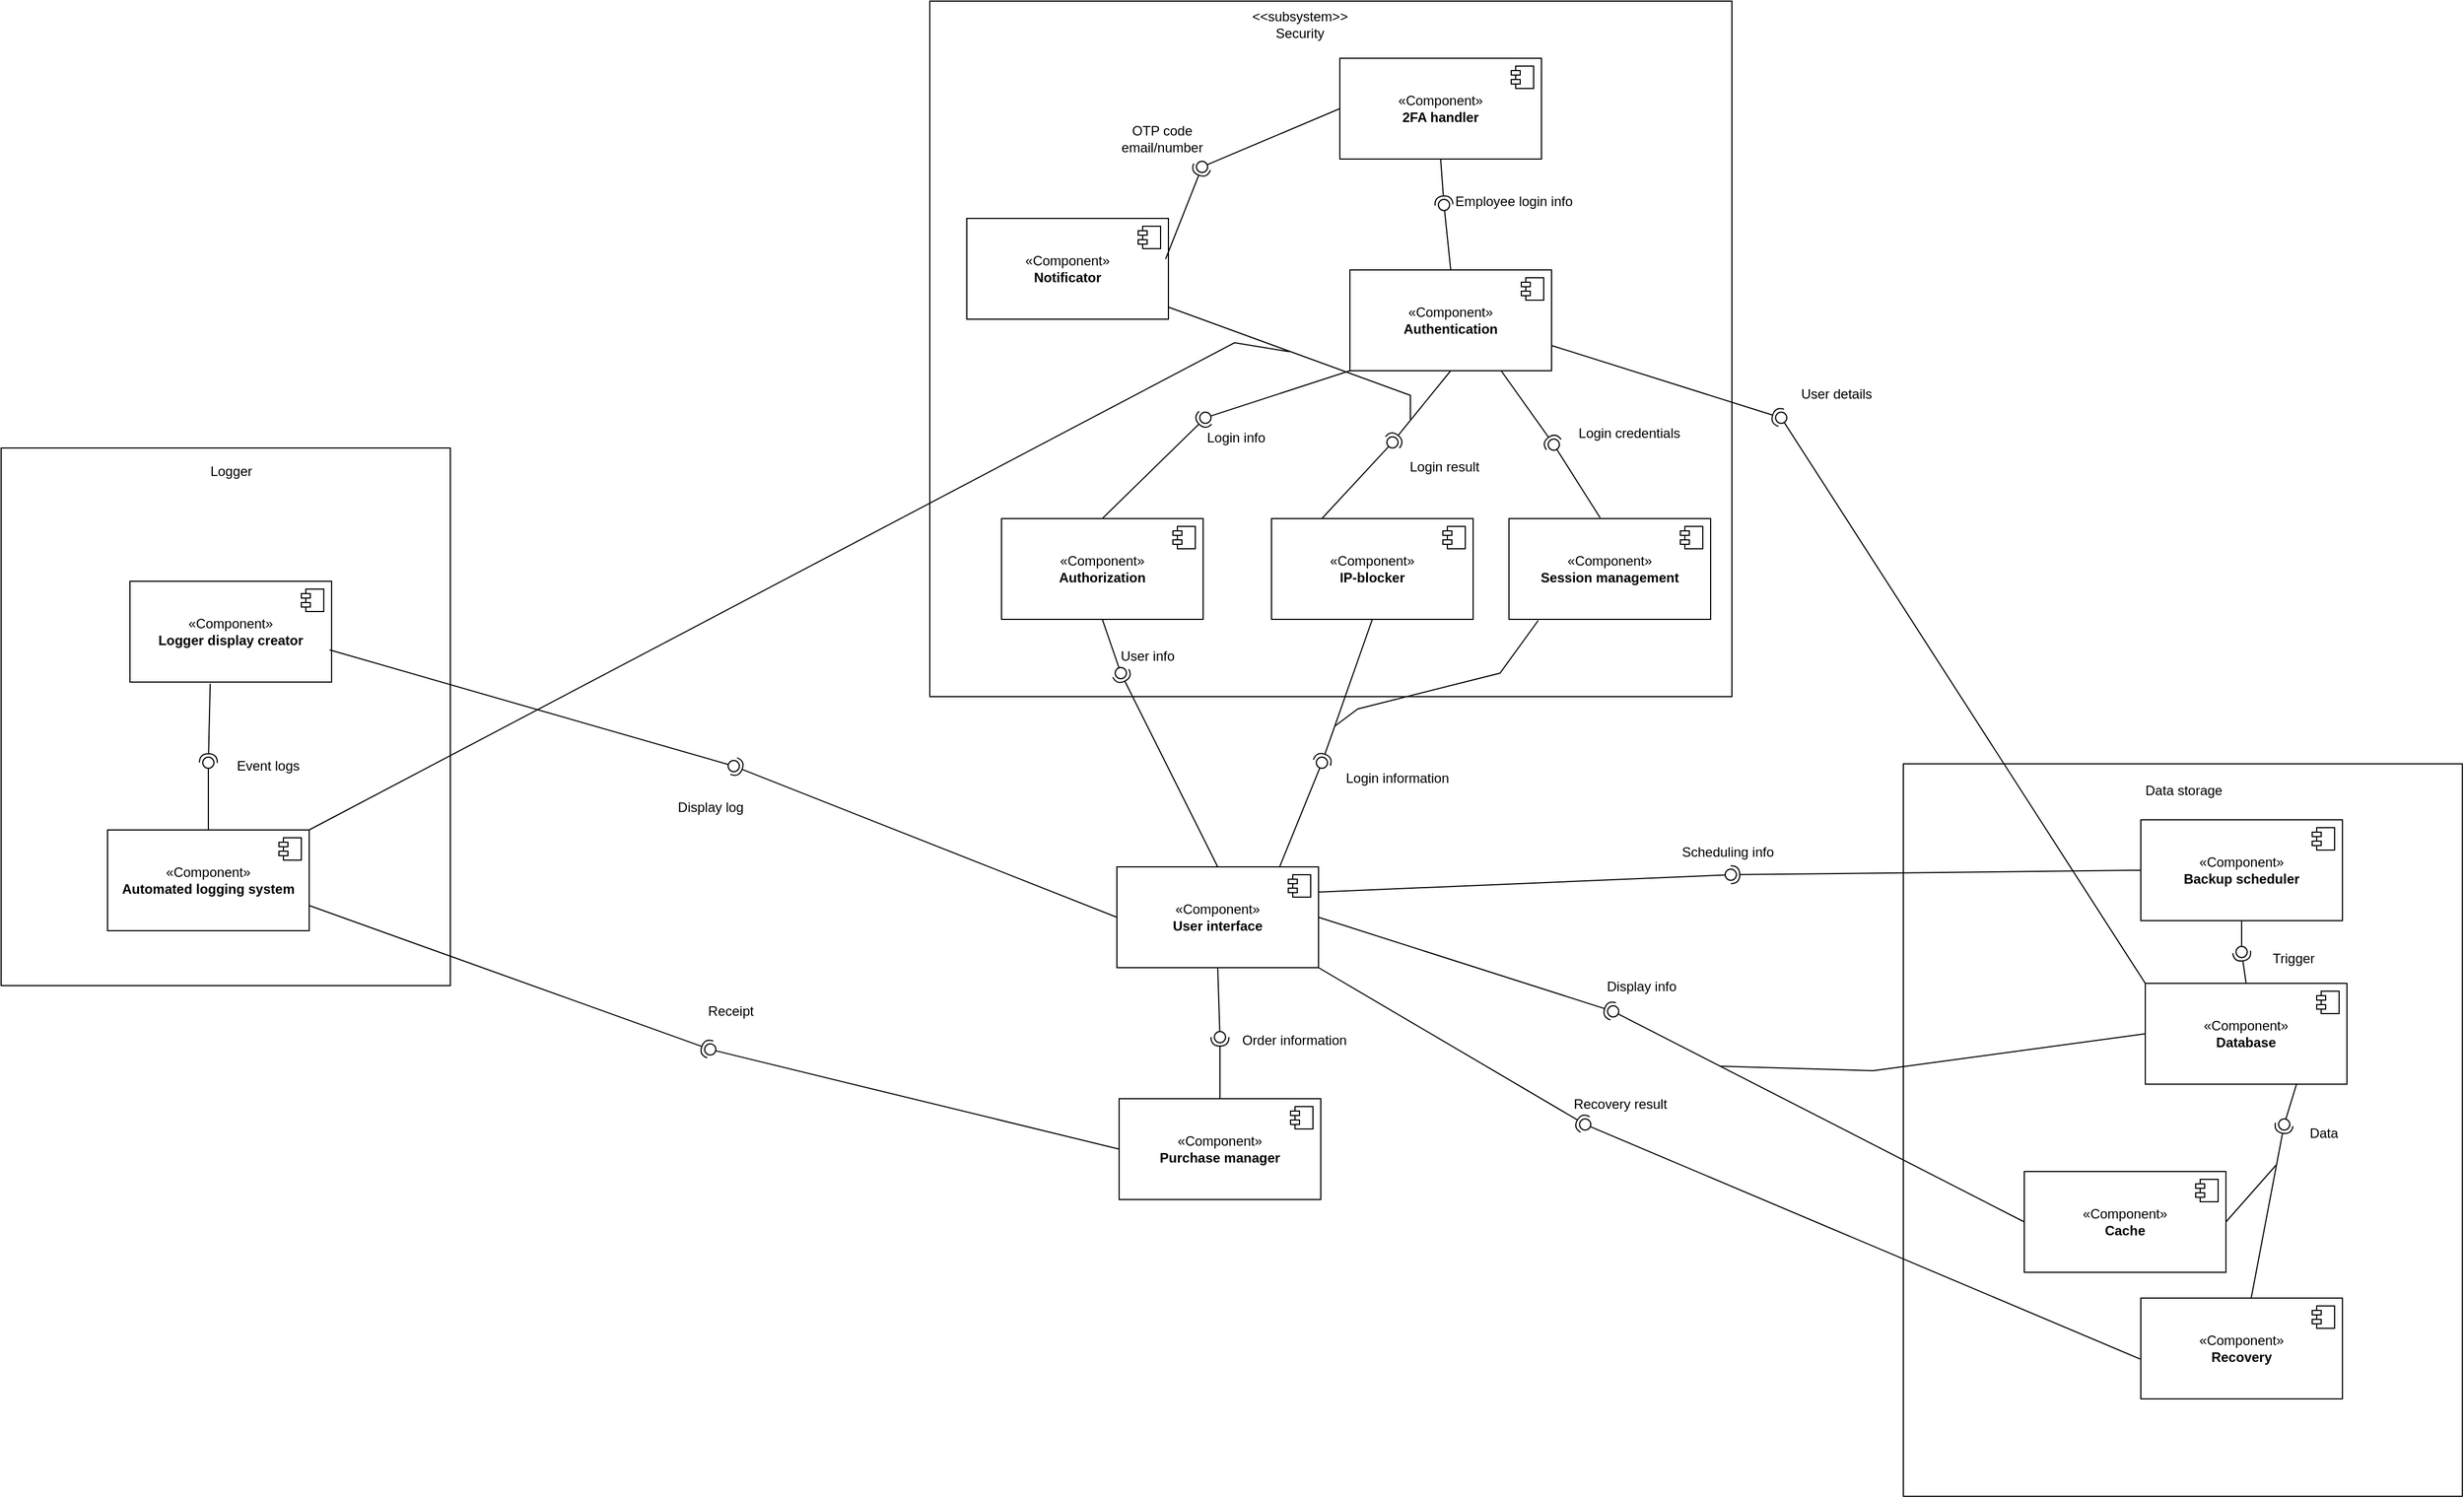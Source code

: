 <mxfile version="24.8.3">
  <diagram name="Page-1" id="b5b7bab2-c9e2-2cf4-8b2a-24fd1a2a6d21">
    <mxGraphModel dx="1064" dy="517" grid="0" gridSize="10" guides="1" tooltips="1" connect="1" arrows="1" fold="1" page="1" pageScale="1" pageWidth="3300" pageHeight="4681" background="none" math="0" shadow="0">
      <root>
        <mxCell id="0" />
        <mxCell id="1" parent="0" />
        <mxCell id="5fm7GvyTaOi3RVWBT7wo-67" value="" style="html=1;whiteSpace=wrap;" parent="1" vertex="1">
          <mxGeometry x="1980" y="1003" width="499" height="654" as="geometry" />
        </mxCell>
        <mxCell id="5fm7GvyTaOi3RVWBT7wo-59" value="" style="html=1;whiteSpace=wrap;" parent="1" vertex="1">
          <mxGeometry x="1111" y="322" width="716" height="621" as="geometry" />
        </mxCell>
        <mxCell id="c2yfM4aKB7b6ANN_xg1U-5" value="«Component»&lt;br&gt;&lt;b&gt;Notificator&lt;/b&gt;" style="html=1;dropTarget=0;whiteSpace=wrap;" parent="1" vertex="1">
          <mxGeometry x="1144" y="516" width="180" height="90" as="geometry" />
        </mxCell>
        <mxCell id="c2yfM4aKB7b6ANN_xg1U-6" value="" style="shape=module;jettyWidth=8;jettyHeight=4;" parent="c2yfM4aKB7b6ANN_xg1U-5" vertex="1">
          <mxGeometry x="1" width="20" height="20" relative="1" as="geometry">
            <mxPoint x="-27" y="7" as="offset" />
          </mxGeometry>
        </mxCell>
        <mxCell id="c2yfM4aKB7b6ANN_xg1U-7" value="«Component»&lt;br&gt;&lt;b&gt;Authentication&lt;/b&gt;" style="html=1;dropTarget=0;whiteSpace=wrap;" parent="1" vertex="1">
          <mxGeometry x="1486" y="562" width="180" height="90" as="geometry" />
        </mxCell>
        <mxCell id="c2yfM4aKB7b6ANN_xg1U-8" value="" style="shape=module;jettyWidth=8;jettyHeight=4;" parent="c2yfM4aKB7b6ANN_xg1U-7" vertex="1">
          <mxGeometry x="1" width="20" height="20" relative="1" as="geometry">
            <mxPoint x="-27" y="7" as="offset" />
          </mxGeometry>
        </mxCell>
        <mxCell id="c2yfM4aKB7b6ANN_xg1U-9" value="«Component»&lt;br&gt;&lt;b&gt;Authorization&lt;/b&gt;" style="html=1;dropTarget=0;whiteSpace=wrap;" parent="1" vertex="1">
          <mxGeometry x="1175" y="784" width="180" height="90" as="geometry" />
        </mxCell>
        <mxCell id="c2yfM4aKB7b6ANN_xg1U-10" value="" style="shape=module;jettyWidth=8;jettyHeight=4;" parent="c2yfM4aKB7b6ANN_xg1U-9" vertex="1">
          <mxGeometry x="1" width="20" height="20" relative="1" as="geometry">
            <mxPoint x="-27" y="7" as="offset" />
          </mxGeometry>
        </mxCell>
        <mxCell id="c2yfM4aKB7b6ANN_xg1U-16" value="" style="ellipse;whiteSpace=wrap;html=1;align=center;aspect=fixed;fillColor=none;strokeColor=none;resizable=0;perimeter=centerPerimeter;rotatable=0;allowArrows=0;points=[];outlineConnect=1;" parent="1" vertex="1">
          <mxGeometry x="1040" y="934" width="10" height="10" as="geometry" />
        </mxCell>
        <mxCell id="c2yfM4aKB7b6ANN_xg1U-32" value="" style="ellipse;whiteSpace=wrap;html=1;align=center;aspect=fixed;fillColor=none;strokeColor=none;resizable=0;perimeter=centerPerimeter;rotatable=0;allowArrows=0;points=[];outlineConnect=1;" parent="1" vertex="1">
          <mxGeometry x="1150" y="884" width="10" height="10" as="geometry" />
        </mxCell>
        <mxCell id="c2yfM4aKB7b6ANN_xg1U-40" value="" style="ellipse;whiteSpace=wrap;html=1;align=center;aspect=fixed;fillColor=none;strokeColor=none;resizable=0;perimeter=centerPerimeter;rotatable=0;allowArrows=0;points=[];outlineConnect=1;" parent="1" vertex="1">
          <mxGeometry x="1481" y="944" width="10" height="10" as="geometry" />
        </mxCell>
        <mxCell id="5fm7GvyTaOi3RVWBT7wo-1" value="«Component»&lt;br&gt;&lt;b&gt;2FA handler&lt;/b&gt;" style="html=1;dropTarget=0;whiteSpace=wrap;" parent="1" vertex="1">
          <mxGeometry x="1477" y="373" width="180" height="90" as="geometry" />
        </mxCell>
        <mxCell id="5fm7GvyTaOi3RVWBT7wo-2" value="" style="shape=module;jettyWidth=8;jettyHeight=4;" parent="5fm7GvyTaOi3RVWBT7wo-1" vertex="1">
          <mxGeometry x="1" width="20" height="20" relative="1" as="geometry">
            <mxPoint x="-27" y="7" as="offset" />
          </mxGeometry>
        </mxCell>
        <mxCell id="5fm7GvyTaOi3RVWBT7wo-6" value="Employee login info" style="text;html=1;align=center;verticalAlign=middle;resizable=0;points=[];autosize=1;strokeColor=none;fillColor=none;" parent="1" vertex="1">
          <mxGeometry x="1570" y="488" width="123" height="26" as="geometry" />
        </mxCell>
        <mxCell id="5fm7GvyTaOi3RVWBT7wo-7" value="" style="rounded=0;orthogonalLoop=1;jettySize=auto;html=1;endArrow=halfCircle;endFill=0;endSize=6;strokeWidth=1;sketch=0;exitX=0.5;exitY=1;exitDx=0;exitDy=0;entryX=0.394;entryY=0.318;entryDx=0;entryDy=0;entryPerimeter=0;" parent="1" source="5fm7GvyTaOi3RVWBT7wo-1" target="5fm7GvyTaOi3RVWBT7wo-9" edge="1">
          <mxGeometry relative="1" as="geometry">
            <mxPoint x="1354" y="518" as="sourcePoint" />
            <mxPoint x="1364" y="513" as="targetPoint" />
          </mxGeometry>
        </mxCell>
        <mxCell id="5fm7GvyTaOi3RVWBT7wo-8" value="" style="rounded=0;orthogonalLoop=1;jettySize=auto;html=1;endArrow=oval;endFill=0;sketch=0;sourcePerimeterSpacing=0;targetPerimeterSpacing=0;endSize=10;exitX=0.5;exitY=0;exitDx=0;exitDy=0;entryX=1.335;entryY=0.435;entryDx=0;entryDy=0;entryPerimeter=0;" parent="1" source="c2yfM4aKB7b6ANN_xg1U-7" target="5fm7GvyTaOi3RVWBT7wo-9" edge="1">
          <mxGeometry relative="1" as="geometry">
            <mxPoint x="1314" y="518" as="sourcePoint" />
            <mxPoint x="1364" y="514" as="targetPoint" />
          </mxGeometry>
        </mxCell>
        <mxCell id="5fm7GvyTaOi3RVWBT7wo-9" value="" style="ellipse;whiteSpace=wrap;html=1;align=center;aspect=fixed;fillColor=none;strokeColor=none;resizable=0;perimeter=centerPerimeter;rotatable=0;allowArrows=0;points=[];outlineConnect=1;" parent="1" vertex="1">
          <mxGeometry x="1565" y="499" width="10" height="10" as="geometry" />
        </mxCell>
        <mxCell id="5fm7GvyTaOi3RVWBT7wo-10" value="" style="rounded=0;orthogonalLoop=1;jettySize=auto;html=1;endArrow=halfCircle;endFill=0;endSize=6;strokeWidth=1;sketch=0;exitX=0.986;exitY=0.404;exitDx=0;exitDy=0;exitPerimeter=0;" parent="1" source="c2yfM4aKB7b6ANN_xg1U-5" target="5fm7GvyTaOi3RVWBT7wo-12" edge="1">
          <mxGeometry relative="1" as="geometry">
            <mxPoint x="1208" y="398" as="sourcePoint" />
            <Array as="points" />
          </mxGeometry>
        </mxCell>
        <mxCell id="5fm7GvyTaOi3RVWBT7wo-11" value="" style="rounded=0;orthogonalLoop=1;jettySize=auto;html=1;endArrow=oval;endFill=0;sketch=0;sourcePerimeterSpacing=0;targetPerimeterSpacing=0;endSize=10;exitX=0;exitY=0.5;exitDx=0;exitDy=0;" parent="1" source="5fm7GvyTaOi3RVWBT7wo-1" target="5fm7GvyTaOi3RVWBT7wo-12" edge="1">
          <mxGeometry relative="1" as="geometry">
            <mxPoint x="1168" y="398" as="sourcePoint" />
          </mxGeometry>
        </mxCell>
        <mxCell id="5fm7GvyTaOi3RVWBT7wo-12" value="" style="ellipse;whiteSpace=wrap;html=1;align=center;aspect=fixed;fillColor=none;strokeColor=none;resizable=0;perimeter=centerPerimeter;rotatable=0;allowArrows=0;points=[];outlineConnect=1;" parent="1" vertex="1">
          <mxGeometry x="1349" y="465" width="10" height="10" as="geometry" />
        </mxCell>
        <mxCell id="5fm7GvyTaOi3RVWBT7wo-13" value="OTP code&lt;br&gt;email/number" style="text;html=1;align=center;verticalAlign=middle;resizable=0;points=[];autosize=1;strokeColor=none;fillColor=none;" parent="1" vertex="1">
          <mxGeometry x="1272" y="424" width="91" height="41" as="geometry" />
        </mxCell>
        <mxCell id="5fm7GvyTaOi3RVWBT7wo-16" value="" style="ellipse;whiteSpace=wrap;html=1;align=center;aspect=fixed;fillColor=none;strokeColor=none;resizable=0;perimeter=centerPerimeter;rotatable=0;allowArrows=0;points=[];outlineConnect=1;" parent="1" vertex="1">
          <mxGeometry x="1517" y="501" width="10" height="10" as="geometry" />
        </mxCell>
        <mxCell id="5fm7GvyTaOi3RVWBT7wo-18" value="" style="rounded=0;orthogonalLoop=1;jettySize=auto;html=1;endArrow=halfCircle;endFill=0;endSize=6;strokeWidth=1;sketch=0;exitX=1;exitY=0.75;exitDx=0;exitDy=0;" parent="1" source="c2yfM4aKB7b6ANN_xg1U-7" target="5fm7GvyTaOi3RVWBT7wo-20" edge="1">
          <mxGeometry relative="1" as="geometry">
            <mxPoint x="1190" y="628" as="sourcePoint" />
          </mxGeometry>
        </mxCell>
        <mxCell id="5fm7GvyTaOi3RVWBT7wo-19" value="" style="rounded=0;orthogonalLoop=1;jettySize=auto;html=1;endArrow=oval;endFill=0;sketch=0;sourcePerimeterSpacing=0;targetPerimeterSpacing=0;endSize=10;exitX=0;exitY=0;exitDx=0;exitDy=0;" parent="1" source="RZEkl2qiAG9abo1SYbvG-1" target="5fm7GvyTaOi3RVWBT7wo-20" edge="1">
          <mxGeometry relative="1" as="geometry">
            <mxPoint x="2049" y="1267" as="sourcePoint" />
          </mxGeometry>
        </mxCell>
        <mxCell id="5fm7GvyTaOi3RVWBT7wo-20" value="" style="ellipse;whiteSpace=wrap;html=1;align=center;aspect=fixed;fillColor=none;strokeColor=none;resizable=0;perimeter=centerPerimeter;rotatable=0;allowArrows=0;points=[];outlineConnect=1;" parent="1" vertex="1">
          <mxGeometry x="1866" y="689" width="10" height="10" as="geometry" />
        </mxCell>
        <mxCell id="5fm7GvyTaOi3RVWBT7wo-21" value="User details" style="text;html=1;align=center;verticalAlign=middle;resizable=0;points=[];autosize=1;strokeColor=none;fillColor=none;" parent="1" vertex="1">
          <mxGeometry x="1879" y="660" width="81" height="26" as="geometry" />
        </mxCell>
        <mxCell id="5fm7GvyTaOi3RVWBT7wo-25" value="" style="ellipse;whiteSpace=wrap;html=1;align=center;aspect=fixed;fillColor=none;strokeColor=none;resizable=0;perimeter=centerPerimeter;rotatable=0;allowArrows=0;points=[];outlineConnect=1;" parent="1" vertex="1">
          <mxGeometry x="1307" y="973" width="10" height="10" as="geometry" />
        </mxCell>
        <mxCell id="5fm7GvyTaOi3RVWBT7wo-26" value="Display info" style="text;html=1;align=center;verticalAlign=middle;resizable=0;points=[];autosize=1;strokeColor=none;fillColor=none;" parent="1" vertex="1">
          <mxGeometry x="1706" y="1189" width="80" height="26" as="geometry" />
        </mxCell>
        <mxCell id="5fm7GvyTaOi3RVWBT7wo-27" value="«Component»&lt;br&gt;&lt;b&gt;IP-blocker&lt;/b&gt;" style="html=1;dropTarget=0;whiteSpace=wrap;" parent="1" vertex="1">
          <mxGeometry x="1416" y="784" width="180" height="90" as="geometry" />
        </mxCell>
        <mxCell id="5fm7GvyTaOi3RVWBT7wo-28" value="" style="shape=module;jettyWidth=8;jettyHeight=4;" parent="5fm7GvyTaOi3RVWBT7wo-27" vertex="1">
          <mxGeometry x="1" width="20" height="20" relative="1" as="geometry">
            <mxPoint x="-27" y="7" as="offset" />
          </mxGeometry>
        </mxCell>
        <mxCell id="5fm7GvyTaOi3RVWBT7wo-29" value="" style="ellipse;whiteSpace=wrap;html=1;align=center;aspect=fixed;fillColor=none;strokeColor=none;resizable=0;perimeter=centerPerimeter;rotatable=0;allowArrows=0;points=[];outlineConnect=1;" parent="1" vertex="1">
          <mxGeometry x="952" y="1133" width="10" height="10" as="geometry" />
        </mxCell>
        <mxCell id="5fm7GvyTaOi3RVWBT7wo-30" value="" style="rounded=0;orthogonalLoop=1;jettySize=auto;html=1;endArrow=halfCircle;endFill=0;endSize=6;strokeWidth=1;sketch=0;exitX=0.5;exitY=0;exitDx=0;exitDy=0;" parent="1" source="c2yfM4aKB7b6ANN_xg1U-9" target="5fm7GvyTaOi3RVWBT7wo-32" edge="1">
          <mxGeometry relative="1" as="geometry">
            <mxPoint x="1404" y="733" as="sourcePoint" />
          </mxGeometry>
        </mxCell>
        <mxCell id="5fm7GvyTaOi3RVWBT7wo-31" value="" style="rounded=0;orthogonalLoop=1;jettySize=auto;html=1;endArrow=oval;endFill=0;sketch=0;sourcePerimeterSpacing=0;targetPerimeterSpacing=0;endSize=10;exitX=0;exitY=1;exitDx=0;exitDy=0;" parent="1" source="c2yfM4aKB7b6ANN_xg1U-7" target="5fm7GvyTaOi3RVWBT7wo-32" edge="1">
          <mxGeometry relative="1" as="geometry">
            <mxPoint x="1364" y="733" as="sourcePoint" />
          </mxGeometry>
        </mxCell>
        <mxCell id="5fm7GvyTaOi3RVWBT7wo-32" value="" style="ellipse;whiteSpace=wrap;html=1;align=center;aspect=fixed;fillColor=none;strokeColor=none;resizable=0;perimeter=centerPerimeter;rotatable=0;allowArrows=0;points=[];outlineConnect=1;" parent="1" vertex="1">
          <mxGeometry x="1352" y="689" width="10" height="10" as="geometry" />
        </mxCell>
        <mxCell id="5fm7GvyTaOi3RVWBT7wo-33" value="Login info" style="text;html=1;align=center;verticalAlign=middle;resizable=0;points=[];autosize=1;strokeColor=none;fillColor=none;" parent="1" vertex="1">
          <mxGeometry x="1349" y="699" width="70" height="26" as="geometry" />
        </mxCell>
        <mxCell id="5fm7GvyTaOi3RVWBT7wo-36" value="" style="ellipse;whiteSpace=wrap;html=1;align=center;aspect=fixed;fillColor=none;strokeColor=none;resizable=0;perimeter=centerPerimeter;rotatable=0;allowArrows=0;points=[];outlineConnect=1;" parent="1" vertex="1">
          <mxGeometry x="1507" y="874" width="10" height="10" as="geometry" />
        </mxCell>
        <mxCell id="5fm7GvyTaOi3RVWBT7wo-38" value="«Component»&lt;br&gt;&lt;b&gt;User interface&lt;/b&gt;" style="html=1;dropTarget=0;whiteSpace=wrap;" parent="1" vertex="1">
          <mxGeometry x="1278" y="1095" width="180" height="90" as="geometry" />
        </mxCell>
        <mxCell id="5fm7GvyTaOi3RVWBT7wo-39" value="" style="shape=module;jettyWidth=8;jettyHeight=4;" parent="5fm7GvyTaOi3RVWBT7wo-38" vertex="1">
          <mxGeometry x="1" width="20" height="20" relative="1" as="geometry">
            <mxPoint x="-27" y="7" as="offset" />
          </mxGeometry>
        </mxCell>
        <mxCell id="5fm7GvyTaOi3RVWBT7wo-40" value="" style="ellipse;whiteSpace=wrap;html=1;align=center;aspect=fixed;fillColor=none;strokeColor=none;resizable=0;perimeter=centerPerimeter;rotatable=0;allowArrows=0;points=[];outlineConnect=1;" parent="1" vertex="1">
          <mxGeometry x="1300" y="982" width="10" height="10" as="geometry" />
        </mxCell>
        <mxCell id="5fm7GvyTaOi3RVWBT7wo-41" value="" style="rounded=0;orthogonalLoop=1;jettySize=auto;html=1;endArrow=halfCircle;endFill=0;endSize=6;strokeWidth=1;sketch=0;exitX=0.5;exitY=0;exitDx=0;exitDy=0;" parent="1" source="5fm7GvyTaOi3RVWBT7wo-38" target="5fm7GvyTaOi3RVWBT7wo-43" edge="1">
          <mxGeometry relative="1" as="geometry">
            <mxPoint x="1410" y="913" as="sourcePoint" />
          </mxGeometry>
        </mxCell>
        <mxCell id="5fm7GvyTaOi3RVWBT7wo-42" value="" style="rounded=0;orthogonalLoop=1;jettySize=auto;html=1;endArrow=oval;endFill=0;sketch=0;sourcePerimeterSpacing=0;targetPerimeterSpacing=0;endSize=10;exitX=0.5;exitY=1;exitDx=0;exitDy=0;" parent="1" source="c2yfM4aKB7b6ANN_xg1U-9" target="5fm7GvyTaOi3RVWBT7wo-43" edge="1">
          <mxGeometry relative="1" as="geometry">
            <mxPoint x="1370" y="913" as="sourcePoint" />
          </mxGeometry>
        </mxCell>
        <mxCell id="5fm7GvyTaOi3RVWBT7wo-43" value="" style="ellipse;whiteSpace=wrap;html=1;align=center;aspect=fixed;fillColor=none;strokeColor=none;resizable=0;perimeter=centerPerimeter;rotatable=0;allowArrows=0;points=[];outlineConnect=1;" parent="1" vertex="1">
          <mxGeometry x="1276.5" y="917" width="10" height="10" as="geometry" />
        </mxCell>
        <mxCell id="5fm7GvyTaOi3RVWBT7wo-44" value="User info" style="text;html=1;align=center;verticalAlign=middle;resizable=0;points=[];autosize=1;strokeColor=none;fillColor=none;" parent="1" vertex="1">
          <mxGeometry x="1272" y="894" width="66" height="26" as="geometry" />
        </mxCell>
        <mxCell id="5fm7GvyTaOi3RVWBT7wo-52" value="" style="ellipse;whiteSpace=wrap;html=1;align=center;aspect=fixed;fillColor=none;strokeColor=none;resizable=0;perimeter=centerPerimeter;rotatable=0;allowArrows=0;points=[];outlineConnect=1;" parent="1" vertex="1">
          <mxGeometry x="1684" y="765" width="10" height="10" as="geometry" />
        </mxCell>
        <mxCell id="5fm7GvyTaOi3RVWBT7wo-56" value="" style="ellipse;whiteSpace=wrap;html=1;align=center;aspect=fixed;fillColor=none;strokeColor=none;resizable=0;perimeter=centerPerimeter;rotatable=0;allowArrows=0;points=[];outlineConnect=1;" parent="1" vertex="1">
          <mxGeometry x="1724" y="755" width="10" height="10" as="geometry" />
        </mxCell>
        <mxCell id="5fm7GvyTaOi3RVWBT7wo-60" value="&amp;lt;&amp;lt;subsystem&amp;gt;&amp;gt;&lt;br&gt;Security" style="text;html=1;align=center;verticalAlign=middle;resizable=0;points=[];autosize=1;strokeColor=none;fillColor=none;" parent="1" vertex="1">
          <mxGeometry x="1389.5" y="322" width="103" height="41" as="geometry" />
        </mxCell>
        <mxCell id="5fm7GvyTaOi3RVWBT7wo-65" value="" style="html=1;whiteSpace=wrap;" parent="1" vertex="1">
          <mxGeometry x="282" y="721" width="401" height="480" as="geometry" />
        </mxCell>
        <mxCell id="5fm7GvyTaOi3RVWBT7wo-66" value="Logger" style="text;html=1;align=center;verticalAlign=middle;resizable=0;points=[];autosize=1;strokeColor=none;fillColor=none;" parent="1" vertex="1">
          <mxGeometry x="459.5" y="729" width="55" height="26" as="geometry" />
        </mxCell>
        <mxCell id="5fm7GvyTaOi3RVWBT7wo-68" value="Data storage" style="text;html=1;align=center;verticalAlign=middle;resizable=0;points=[];autosize=1;strokeColor=none;fillColor=none;" parent="1" vertex="1">
          <mxGeometry x="2186" y="1014" width="87" height="26" as="geometry" />
        </mxCell>
        <mxCell id="5fm7GvyTaOi3RVWBT7wo-69" value="«Component»&lt;br&gt;&lt;b&gt;Logger display creator&lt;/b&gt;" style="html=1;dropTarget=0;whiteSpace=wrap;" parent="1" vertex="1">
          <mxGeometry x="397" y="840" width="180" height="90" as="geometry" />
        </mxCell>
        <mxCell id="5fm7GvyTaOi3RVWBT7wo-70" value="" style="shape=module;jettyWidth=8;jettyHeight=4;" parent="5fm7GvyTaOi3RVWBT7wo-69" vertex="1">
          <mxGeometry x="1" width="20" height="20" relative="1" as="geometry">
            <mxPoint x="-27" y="7" as="offset" />
          </mxGeometry>
        </mxCell>
        <mxCell id="5fm7GvyTaOi3RVWBT7wo-71" value="«Component»&lt;br&gt;&lt;b&gt;Purchase manager&lt;/b&gt;" style="html=1;dropTarget=0;whiteSpace=wrap;" parent="1" vertex="1">
          <mxGeometry x="1280" y="1302" width="180" height="90" as="geometry" />
        </mxCell>
        <mxCell id="5fm7GvyTaOi3RVWBT7wo-72" value="" style="shape=module;jettyWidth=8;jettyHeight=4;" parent="5fm7GvyTaOi3RVWBT7wo-71" vertex="1">
          <mxGeometry x="1" width="20" height="20" relative="1" as="geometry">
            <mxPoint x="-27" y="7" as="offset" />
          </mxGeometry>
        </mxCell>
        <mxCell id="5fm7GvyTaOi3RVWBT7wo-74" value="" style="rounded=0;orthogonalLoop=1;jettySize=auto;html=1;endArrow=halfCircle;endFill=0;endSize=6;strokeWidth=1;sketch=0;exitX=0.5;exitY=0;exitDx=0;exitDy=0;" parent="1" source="5fm7GvyTaOi3RVWBT7wo-71" target="5fm7GvyTaOi3RVWBT7wo-76" edge="1">
          <mxGeometry relative="1" as="geometry">
            <mxPoint x="1473" y="1226" as="sourcePoint" />
          </mxGeometry>
        </mxCell>
        <mxCell id="5fm7GvyTaOi3RVWBT7wo-77" value="" style="rounded=0;orthogonalLoop=1;jettySize=auto;html=1;endArrow=oval;endFill=0;sketch=0;sourcePerimeterSpacing=0;targetPerimeterSpacing=0;endSize=10;exitX=0.5;exitY=1;exitDx=0;exitDy=0;" parent="1" source="5fm7GvyTaOi3RVWBT7wo-38" target="5fm7GvyTaOi3RVWBT7wo-76" edge="1">
          <mxGeometry relative="1" as="geometry">
            <mxPoint x="1458" y="1185" as="sourcePoint" />
            <mxPoint x="1505" y="1219" as="targetPoint" />
          </mxGeometry>
        </mxCell>
        <mxCell id="5fm7GvyTaOi3RVWBT7wo-76" value="" style="ellipse;whiteSpace=wrap;html=1;align=center;aspect=fixed;fillColor=none;strokeColor=none;resizable=0;perimeter=centerPerimeter;rotatable=0;allowArrows=0;points=[];outlineConnect=1;" parent="1" vertex="1">
          <mxGeometry x="1365" y="1242" width="10" height="10" as="geometry" />
        </mxCell>
        <mxCell id="5fm7GvyTaOi3RVWBT7wo-78" value="Order information" style="text;html=1;align=center;verticalAlign=middle;resizable=0;points=[];autosize=1;strokeColor=none;fillColor=none;" parent="1" vertex="1">
          <mxGeometry x="1380" y="1237" width="111" height="26" as="geometry" />
        </mxCell>
        <mxCell id="5fm7GvyTaOi3RVWBT7wo-79" value="" style="rounded=0;orthogonalLoop=1;jettySize=auto;html=1;endArrow=halfCircle;endFill=0;endSize=6;strokeWidth=1;sketch=0;exitX=0.5;exitY=1;exitDx=0;exitDy=0;" parent="1" source="5fm7GvyTaOi3RVWBT7wo-27" target="5fm7GvyTaOi3RVWBT7wo-81" edge="1">
          <mxGeometry relative="1" as="geometry">
            <mxPoint x="1465" y="818" as="sourcePoint" />
          </mxGeometry>
        </mxCell>
        <mxCell id="5fm7GvyTaOi3RVWBT7wo-80" value="" style="rounded=0;orthogonalLoop=1;jettySize=auto;html=1;endArrow=oval;endFill=0;sketch=0;sourcePerimeterSpacing=0;targetPerimeterSpacing=0;endSize=10;exitX=0.806;exitY=0.005;exitDx=0;exitDy=0;exitPerimeter=0;" parent="1" source="5fm7GvyTaOi3RVWBT7wo-38" target="5fm7GvyTaOi3RVWBT7wo-81" edge="1">
          <mxGeometry relative="1" as="geometry">
            <mxPoint x="1425" y="818" as="sourcePoint" />
          </mxGeometry>
        </mxCell>
        <mxCell id="5fm7GvyTaOi3RVWBT7wo-81" value="" style="ellipse;whiteSpace=wrap;html=1;align=center;aspect=fixed;fillColor=none;strokeColor=none;resizable=0;perimeter=centerPerimeter;rotatable=0;allowArrows=0;points=[];outlineConnect=1;" parent="1" vertex="1">
          <mxGeometry x="1456" y="997" width="10" height="10" as="geometry" />
        </mxCell>
        <mxCell id="5fm7GvyTaOi3RVWBT7wo-82" value="Login information" style="text;html=1;align=center;verticalAlign=middle;resizable=0;points=[];autosize=1;strokeColor=none;fillColor=none;" parent="1" vertex="1">
          <mxGeometry x="1472.5" y="1003" width="110" height="26" as="geometry" />
        </mxCell>
        <mxCell id="5fm7GvyTaOi3RVWBT7wo-83" value="" style="rounded=0;orthogonalLoop=1;jettySize=auto;html=1;endArrow=halfCircle;endFill=0;endSize=6;strokeWidth=1;sketch=0;exitX=1;exitY=0.75;exitDx=0;exitDy=0;" parent="1" source="5fm7GvyTaOi3RVWBT7wo-107" target="5fm7GvyTaOi3RVWBT7wo-85" edge="1">
          <mxGeometry relative="1" as="geometry">
            <mxPoint x="1115" y="1319" as="sourcePoint" />
          </mxGeometry>
        </mxCell>
        <mxCell id="5fm7GvyTaOi3RVWBT7wo-84" value="" style="rounded=0;orthogonalLoop=1;jettySize=auto;html=1;endArrow=oval;endFill=0;sketch=0;sourcePerimeterSpacing=0;targetPerimeterSpacing=0;endSize=10;exitX=0;exitY=0.5;exitDx=0;exitDy=0;" parent="1" source="5fm7GvyTaOi3RVWBT7wo-71" target="5fm7GvyTaOi3RVWBT7wo-85" edge="1">
          <mxGeometry relative="1" as="geometry">
            <mxPoint x="1075" y="1319" as="sourcePoint" />
          </mxGeometry>
        </mxCell>
        <mxCell id="5fm7GvyTaOi3RVWBT7wo-85" value="" style="ellipse;whiteSpace=wrap;html=1;align=center;aspect=fixed;fillColor=none;strokeColor=none;resizable=0;perimeter=centerPerimeter;rotatable=0;allowArrows=0;points=[];outlineConnect=1;" parent="1" vertex="1">
          <mxGeometry x="910" y="1253" width="10" height="10" as="geometry" />
        </mxCell>
        <mxCell id="5fm7GvyTaOi3RVWBT7wo-86" value="Receipt" style="text;html=1;align=center;verticalAlign=middle;resizable=0;points=[];autosize=1;strokeColor=none;fillColor=none;" parent="1" vertex="1">
          <mxGeometry x="903" y="1211" width="59" height="26" as="geometry" />
        </mxCell>
        <mxCell id="5fm7GvyTaOi3RVWBT7wo-89" value="" style="ellipse;whiteSpace=wrap;html=1;align=center;aspect=fixed;fillColor=none;strokeColor=none;resizable=0;perimeter=centerPerimeter;rotatable=0;allowArrows=0;points=[];outlineConnect=1;" parent="1" vertex="1">
          <mxGeometry x="970" y="1480" width="10" height="10" as="geometry" />
        </mxCell>
        <mxCell id="5fm7GvyTaOi3RVWBT7wo-91" value="" style="rounded=0;orthogonalLoop=1;jettySize=auto;html=1;endArrow=halfCircle;endFill=0;endSize=6;strokeWidth=1;sketch=0;exitX=1;exitY=0.5;exitDx=0;exitDy=0;" parent="1" source="5fm7GvyTaOi3RVWBT7wo-38" target="5fm7GvyTaOi3RVWBT7wo-93" edge="1">
          <mxGeometry relative="1" as="geometry">
            <mxPoint x="1752" y="1100" as="sourcePoint" />
          </mxGeometry>
        </mxCell>
        <mxCell id="5fm7GvyTaOi3RVWBT7wo-92" value="" style="rounded=0;orthogonalLoop=1;jettySize=auto;html=1;endArrow=oval;endFill=0;sketch=0;sourcePerimeterSpacing=0;targetPerimeterSpacing=0;endSize=10;exitX=0;exitY=0.5;exitDx=0;exitDy=0;" parent="1" source="5fm7GvyTaOi3RVWBT7wo-111" target="5fm7GvyTaOi3RVWBT7wo-93" edge="1">
          <mxGeometry relative="1" as="geometry">
            <mxPoint x="1712" y="1100" as="sourcePoint" />
          </mxGeometry>
        </mxCell>
        <mxCell id="5fm7GvyTaOi3RVWBT7wo-93" value="" style="ellipse;whiteSpace=wrap;html=1;align=center;aspect=fixed;fillColor=none;strokeColor=none;resizable=0;perimeter=centerPerimeter;rotatable=0;allowArrows=0;points=[];outlineConnect=1;" parent="1" vertex="1">
          <mxGeometry x="1716" y="1219" width="10" height="10" as="geometry" />
        </mxCell>
        <mxCell id="5fm7GvyTaOi3RVWBT7wo-94" value="«Component»&lt;br&gt;&lt;b&gt;Session management&lt;/b&gt;" style="html=1;dropTarget=0;whiteSpace=wrap;" parent="1" vertex="1">
          <mxGeometry x="1628" y="784" width="180" height="90" as="geometry" />
        </mxCell>
        <mxCell id="5fm7GvyTaOi3RVWBT7wo-95" value="" style="shape=module;jettyWidth=8;jettyHeight=4;" parent="5fm7GvyTaOi3RVWBT7wo-94" vertex="1">
          <mxGeometry x="1" width="20" height="20" relative="1" as="geometry">
            <mxPoint x="-27" y="7" as="offset" />
          </mxGeometry>
        </mxCell>
        <mxCell id="5fm7GvyTaOi3RVWBT7wo-96" value="" style="endArrow=none;html=1;rounded=0;entryX=0.145;entryY=1.011;entryDx=0;entryDy=0;entryPerimeter=0;" parent="1" target="5fm7GvyTaOi3RVWBT7wo-94" edge="1">
          <mxGeometry width="50" height="50" relative="1" as="geometry">
            <mxPoint x="1473" y="969" as="sourcePoint" />
            <mxPoint x="1647" y="919" as="targetPoint" />
            <Array as="points">
              <mxPoint x="1493" y="954" />
              <mxPoint x="1620" y="922" />
            </Array>
          </mxGeometry>
        </mxCell>
        <mxCell id="5fm7GvyTaOi3RVWBT7wo-97" value="" style="rounded=0;orthogonalLoop=1;jettySize=auto;html=1;endArrow=halfCircle;endFill=0;endSize=6;strokeWidth=1;sketch=0;exitX=0.5;exitY=1;exitDx=0;exitDy=0;" parent="1" source="c2yfM4aKB7b6ANN_xg1U-7" target="5fm7GvyTaOi3RVWBT7wo-99" edge="1">
          <mxGeometry relative="1" as="geometry">
            <mxPoint x="1573" y="725" as="sourcePoint" />
          </mxGeometry>
        </mxCell>
        <mxCell id="5fm7GvyTaOi3RVWBT7wo-98" value="" style="rounded=0;orthogonalLoop=1;jettySize=auto;html=1;endArrow=oval;endFill=0;sketch=0;sourcePerimeterSpacing=0;targetPerimeterSpacing=0;endSize=10;exitX=0.25;exitY=0;exitDx=0;exitDy=0;" parent="1" source="5fm7GvyTaOi3RVWBT7wo-27" target="5fm7GvyTaOi3RVWBT7wo-99" edge="1">
          <mxGeometry relative="1" as="geometry">
            <mxPoint x="1533" y="725" as="sourcePoint" />
          </mxGeometry>
        </mxCell>
        <mxCell id="5fm7GvyTaOi3RVWBT7wo-99" value="" style="ellipse;whiteSpace=wrap;html=1;align=center;aspect=fixed;fillColor=none;strokeColor=none;resizable=0;perimeter=centerPerimeter;rotatable=0;allowArrows=0;points=[];outlineConnect=1;" parent="1" vertex="1">
          <mxGeometry x="1519" y="711" width="10" height="10" as="geometry" />
        </mxCell>
        <mxCell id="5fm7GvyTaOi3RVWBT7wo-100" value="" style="rounded=0;orthogonalLoop=1;jettySize=auto;html=1;endArrow=halfCircle;endFill=0;endSize=6;strokeWidth=1;sketch=0;exitX=0.75;exitY=1;exitDx=0;exitDy=0;" parent="1" source="c2yfM4aKB7b6ANN_xg1U-7" target="5fm7GvyTaOi3RVWBT7wo-102" edge="1">
          <mxGeometry relative="1" as="geometry">
            <mxPoint x="1715" y="721" as="sourcePoint" />
          </mxGeometry>
        </mxCell>
        <mxCell id="5fm7GvyTaOi3RVWBT7wo-101" value="" style="rounded=0;orthogonalLoop=1;jettySize=auto;html=1;endArrow=oval;endFill=0;sketch=0;sourcePerimeterSpacing=0;targetPerimeterSpacing=0;endSize=10;exitX=0.452;exitY=-0.008;exitDx=0;exitDy=0;exitPerimeter=0;" parent="1" source="5fm7GvyTaOi3RVWBT7wo-94" target="5fm7GvyTaOi3RVWBT7wo-102" edge="1">
          <mxGeometry relative="1" as="geometry">
            <mxPoint x="1675" y="721" as="sourcePoint" />
          </mxGeometry>
        </mxCell>
        <mxCell id="5fm7GvyTaOi3RVWBT7wo-102" value="" style="ellipse;whiteSpace=wrap;html=1;align=center;aspect=fixed;fillColor=none;strokeColor=none;resizable=0;perimeter=centerPerimeter;rotatable=0;allowArrows=0;points=[];outlineConnect=1;" parent="1" vertex="1">
          <mxGeometry x="1663" y="713" width="10" height="10" as="geometry" />
        </mxCell>
        <mxCell id="5fm7GvyTaOi3RVWBT7wo-103" value="Login result" style="text;html=1;align=center;verticalAlign=middle;resizable=0;points=[];autosize=1;strokeColor=none;fillColor=none;" parent="1" vertex="1">
          <mxGeometry x="1530" y="725" width="80" height="26" as="geometry" />
        </mxCell>
        <mxCell id="5fm7GvyTaOi3RVWBT7wo-104" value="Login credentials" style="text;html=1;align=center;verticalAlign=middle;resizable=0;points=[];autosize=1;strokeColor=none;fillColor=none;" parent="1" vertex="1">
          <mxGeometry x="1680" y="695" width="109" height="26" as="geometry" />
        </mxCell>
        <mxCell id="5fm7GvyTaOi3RVWBT7wo-105" value="" style="endArrow=none;html=1;rounded=0;entryX=0.997;entryY=0.878;entryDx=0;entryDy=0;entryPerimeter=0;" parent="1" target="c2yfM4aKB7b6ANN_xg1U-5" edge="1">
          <mxGeometry width="50" height="50" relative="1" as="geometry">
            <mxPoint x="1540" y="696" as="sourcePoint" />
            <mxPoint x="1321" y="569" as="targetPoint" />
            <Array as="points">
              <mxPoint x="1540" y="674" />
            </Array>
          </mxGeometry>
        </mxCell>
        <mxCell id="5fm7GvyTaOi3RVWBT7wo-107" value="«Component»&lt;br&gt;&lt;b&gt;Automated logging system&lt;/b&gt;" style="html=1;dropTarget=0;whiteSpace=wrap;" parent="1" vertex="1">
          <mxGeometry x="377" y="1062" width="180" height="90" as="geometry" />
        </mxCell>
        <mxCell id="5fm7GvyTaOi3RVWBT7wo-108" value="" style="shape=module;jettyWidth=8;jettyHeight=4;" parent="5fm7GvyTaOi3RVWBT7wo-107" vertex="1">
          <mxGeometry x="1" width="20" height="20" relative="1" as="geometry">
            <mxPoint x="-27" y="7" as="offset" />
          </mxGeometry>
        </mxCell>
        <mxCell id="5fm7GvyTaOi3RVWBT7wo-109" value="«Component»&lt;br&gt;&lt;b&gt;Backup scheduler&lt;/b&gt;" style="html=1;dropTarget=0;whiteSpace=wrap;" parent="1" vertex="1">
          <mxGeometry x="2192" y="1053" width="180" height="90" as="geometry" />
        </mxCell>
        <mxCell id="5fm7GvyTaOi3RVWBT7wo-110" value="" style="shape=module;jettyWidth=8;jettyHeight=4;" parent="5fm7GvyTaOi3RVWBT7wo-109" vertex="1">
          <mxGeometry x="1" width="20" height="20" relative="1" as="geometry">
            <mxPoint x="-27" y="7" as="offset" />
          </mxGeometry>
        </mxCell>
        <mxCell id="5fm7GvyTaOi3RVWBT7wo-111" value="«Component»&lt;br&gt;&lt;b&gt;Cache&lt;/b&gt;&lt;span style=&quot;color: rgba(0, 0, 0, 0); font-family: monospace; font-size: 0px; text-align: start; text-wrap: nowrap;&quot;&gt;%3CmxGraphModel%3E%3Croot%3E%3CmxCell%20id%3D%220%22%2F%3E%3CmxCell%20id%3D%221%22%20parent%3D%220%22%2F%3E%3CmxCell%20id%3D%222%22%20value%3D%22%C2%ABComponent%C2%BB%26lt%3Bbr%26gt%3B%26lt%3Bb%26gt%3BBackup%20scheduler%26lt%3B%2Fb%26gt%3B%22%20style%3D%22html%3D1%3BdropTarget%3D0%3BwhiteSpace%3Dwrap%3B%22%20vertex%3D%221%22%20parent%3D%221%22%3E%3CmxGeometry%20x%3D%222192%22%20y%3D%221090%22%20width%3D%22180%22%20height%3D%2290%22%20as%3D%22geometry%22%2F%3E%3C%2FmxCell%3E%3CmxCell%20id%3D%223%22%20value%3D%22%22%20style%3D%22shape%3Dmodule%3BjettyWidth%3D8%3BjettyHeight%3D4%3B%22%20vertex%3D%221%22%20parent%3D%222%22%3E%3CmxGeometry%20x%3D%221%22%20width%3D%2220%22%20height%3D%2220%22%20relative%3D%221%22%20as%3D%22geometry%22%3E%3CmxPoint%20x%3D%22-27%22%20y%3D%227%22%20as%3D%22offset%22%2F%3E%3C%2FmxGeometry%3E%3C%2FmxCell%3E%3C%2Froot%3E%3C%2FmxGraphModel%3E&lt;/span&gt;" style="html=1;dropTarget=0;whiteSpace=wrap;" parent="1" vertex="1">
          <mxGeometry x="2088" y="1367" width="180" height="90" as="geometry" />
        </mxCell>
        <mxCell id="5fm7GvyTaOi3RVWBT7wo-112" value="" style="shape=module;jettyWidth=8;jettyHeight=4;" parent="5fm7GvyTaOi3RVWBT7wo-111" vertex="1">
          <mxGeometry x="1" width="20" height="20" relative="1" as="geometry">
            <mxPoint x="-27" y="7" as="offset" />
          </mxGeometry>
        </mxCell>
        <mxCell id="5fm7GvyTaOi3RVWBT7wo-113" value="«Component»&lt;br&gt;&lt;div style=&quot;text-align: center;&quot;&gt;&lt;span style=&quot;text-align: start; background-color: initial;&quot;&gt;&lt;b&gt;Recovery&lt;/b&gt;&lt;/span&gt;&lt;span style=&quot;color: rgba(0, 0, 0, 0); font-family: monospace; font-size: 0px; text-align: start; text-wrap: nowrap; background-color: initial;&quot;&gt;%3CmxGraphModel%3E%3Croot%3E%3CmxCell%20id%3D%220%22%2F%3E%3CmxCell%20id%3D%221%22%20parent%3D%220%22%2F%3E%3CmxCell%20id%3D%222%22%20value%3D%22%C2%ABComponent%C2%BB%26lt%3Bbr%26gt%3B%26lt%3Bb%26gt%3BBackup%20scheduler%26lt%3B%2Fb%26gt%3B%22%20style%3D%22html%3D1%3BdropTarget%3D0%3BwhiteSpace%3Dwrap%3B%22%20vertex%3D%221%22%20parent%3D%221%22%3E%3CmxGeometry%20x%3D%222192%22%20y%3D%221090%22%20width%3D%22180%22%20height%3D%2290%22%20as%3D%22geometry%22%2F%3E%3C%2FmxCell%3E%3CmxCell%20id%3D%223%22%20value%3D%22%22%20style%3D%22shape%3Dmodule%3BjettyWidth%3D8%3BjettyHeight%3D4%3B%22%20vertex%3D%221%22%20parent%3D%222%22%3E%3CmxGeometry%20x%3D%221%22%20width%3D%2220%22%20height%3D%2220%22%20relative%3D%221%22%20as%3D%22geometry%22%3E%3CmxPoint%20x%3D%22-27%22%20y%3D%227%22%20as%3D%22offset%22%2F%3E%3C%2FmxGeometry%3E%3C%2FmxCell%3E%3C%2Froot%3E%3C%2FmxGraphModel%3E&lt;/span&gt;&lt;/div&gt;" style="html=1;dropTarget=0;whiteSpace=wrap;" parent="1" vertex="1">
          <mxGeometry x="2192" y="1480" width="180" height="90" as="geometry" />
        </mxCell>
        <mxCell id="5fm7GvyTaOi3RVWBT7wo-114" value="" style="shape=module;jettyWidth=8;jettyHeight=4;" parent="5fm7GvyTaOi3RVWBT7wo-113" vertex="1">
          <mxGeometry x="1" width="20" height="20" relative="1" as="geometry">
            <mxPoint x="-27" y="7" as="offset" />
          </mxGeometry>
        </mxCell>
        <mxCell id="RZEkl2qiAG9abo1SYbvG-1" value="«Component»&lt;br&gt;&lt;div style=&quot;text-align: center;&quot;&gt;&lt;span style=&quot;text-align: start; background-color: initial;&quot;&gt;&lt;b&gt;Database&lt;/b&gt;&lt;/span&gt;&lt;span style=&quot;color: rgba(0, 0, 0, 0); font-family: monospace; font-size: 0px; text-align: start; text-wrap: nowrap; background-color: initial;&quot;&gt;%3CmxGraphModel%3E%3Croot%3E%3CmxCell%20id%3D%220%22%2F%3E%3CmxCell%20id%3D%221%22%20parent%3D%220%22%2F%3E%3CmxCell%20id%3D%222%22%20value%3D%22%C2%ABComponent%C2%BB%26lt%3Bbr%26gt%3B%26lt%3Bb%26gt%3BBackup%20scheduler%26lt%3B%2Fb%26gt%3B%22%20style%3D%22html%3D1%3BdropTarget%3D0%3BwhiteSpace%3Dwrap%3B%22%20vertex%3D%221%22%20parent%3D%221%22%3E%3CmxGeometry%20x%3D%222192%22%20y%3D%221090%22%20width%3D%22180%22%20height%3D%2290%22%20as%3D%22geometry%22%2F%3E%3C%2FmxCell%3E%3CmxCell%20id%3D%223%22%20value%3D%22%22%20style%3D%22shape%3Dmodule%3BjettyWidth%3D8%3BjettyHeight%3D4%3B%22%20vertex%3D%221%22%20parent%3D%222%22%3E%3CmxGeometry%20x%3D%221%22%20width%3D%2220%22%20height%3D%2220%22%20relative%3D%221%22%20as%3D%22geometry%22%3E%3CmxPoint%20x%3D%22-27%22%20y%3D%227%22%20as%3D%22offset%22%2F%3E%3C%2FmxGeometry%3E%3C%2FmxCell%3E%3C%2Froot%3E%3C%2FmxGraphModel%3E&lt;/span&gt;&lt;/div&gt;" style="html=1;dropTarget=0;whiteSpace=wrap;" vertex="1" parent="1">
          <mxGeometry x="2196" y="1199" width="180" height="90" as="geometry" />
        </mxCell>
        <mxCell id="RZEkl2qiAG9abo1SYbvG-2" value="" style="shape=module;jettyWidth=8;jettyHeight=4;" vertex="1" parent="RZEkl2qiAG9abo1SYbvG-1">
          <mxGeometry x="1" width="20" height="20" relative="1" as="geometry">
            <mxPoint x="-27" y="7" as="offset" />
          </mxGeometry>
        </mxCell>
        <mxCell id="RZEkl2qiAG9abo1SYbvG-4" value="" style="endArrow=none;html=1;rounded=0;entryX=0;entryY=0.5;entryDx=0;entryDy=0;" edge="1" parent="1" target="RZEkl2qiAG9abo1SYbvG-1">
          <mxGeometry width="50" height="50" relative="1" as="geometry">
            <mxPoint x="1817" y="1273" as="sourcePoint" />
            <mxPoint x="1928" y="1104" as="targetPoint" />
            <Array as="points">
              <mxPoint x="1953" y="1277" />
            </Array>
          </mxGeometry>
        </mxCell>
        <mxCell id="RZEkl2qiAG9abo1SYbvG-5" value="" style="rounded=0;orthogonalLoop=1;jettySize=auto;html=1;endArrow=halfCircle;endFill=0;endSize=6;strokeWidth=1;sketch=0;exitX=0.5;exitY=0;exitDx=0;exitDy=0;" edge="1" target="RZEkl2qiAG9abo1SYbvG-7" parent="1" source="RZEkl2qiAG9abo1SYbvG-1">
          <mxGeometry relative="1" as="geometry">
            <mxPoint x="2393" y="1158" as="sourcePoint" />
          </mxGeometry>
        </mxCell>
        <mxCell id="RZEkl2qiAG9abo1SYbvG-6" value="" style="rounded=0;orthogonalLoop=1;jettySize=auto;html=1;endArrow=oval;endFill=0;sketch=0;sourcePerimeterSpacing=0;targetPerimeterSpacing=0;endSize=10;exitX=0.5;exitY=1;exitDx=0;exitDy=0;" edge="1" target="RZEkl2qiAG9abo1SYbvG-7" parent="1" source="5fm7GvyTaOi3RVWBT7wo-109">
          <mxGeometry relative="1" as="geometry">
            <mxPoint x="2353" y="1158" as="sourcePoint" />
          </mxGeometry>
        </mxCell>
        <mxCell id="RZEkl2qiAG9abo1SYbvG-7" value="" style="ellipse;whiteSpace=wrap;html=1;align=center;aspect=fixed;fillColor=none;strokeColor=none;resizable=0;perimeter=centerPerimeter;rotatable=0;allowArrows=0;points=[];outlineConnect=1;" vertex="1" parent="1">
          <mxGeometry x="2277" y="1166" width="10" height="10" as="geometry" />
        </mxCell>
        <mxCell id="RZEkl2qiAG9abo1SYbvG-8" value="Trigger" style="text;html=1;align=center;verticalAlign=middle;resizable=0;points=[];autosize=1;strokeColor=none;fillColor=none;" vertex="1" parent="1">
          <mxGeometry x="2300" y="1164" width="56" height="26" as="geometry" />
        </mxCell>
        <mxCell id="RZEkl2qiAG9abo1SYbvG-9" value="" style="rounded=0;orthogonalLoop=1;jettySize=auto;html=1;endArrow=halfCircle;endFill=0;endSize=6;strokeWidth=1;sketch=0;exitX=0;exitY=0.5;exitDx=0;exitDy=0;" edge="1" target="RZEkl2qiAG9abo1SYbvG-11" parent="1" source="5fm7GvyTaOi3RVWBT7wo-109">
          <mxGeometry relative="1" as="geometry">
            <mxPoint x="1846" y="1102" as="sourcePoint" />
          </mxGeometry>
        </mxCell>
        <mxCell id="RZEkl2qiAG9abo1SYbvG-10" value="" style="rounded=0;orthogonalLoop=1;jettySize=auto;html=1;endArrow=oval;endFill=0;sketch=0;sourcePerimeterSpacing=0;targetPerimeterSpacing=0;endSize=10;exitX=1;exitY=0.25;exitDx=0;exitDy=0;" edge="1" target="RZEkl2qiAG9abo1SYbvG-11" parent="1" source="5fm7GvyTaOi3RVWBT7wo-38">
          <mxGeometry relative="1" as="geometry">
            <mxPoint x="1806" y="1102" as="sourcePoint" />
          </mxGeometry>
        </mxCell>
        <mxCell id="RZEkl2qiAG9abo1SYbvG-11" value="" style="ellipse;whiteSpace=wrap;html=1;align=center;aspect=fixed;fillColor=none;strokeColor=none;resizable=0;perimeter=centerPerimeter;rotatable=0;allowArrows=0;points=[];outlineConnect=1;" vertex="1" parent="1">
          <mxGeometry x="1821" y="1097" width="10" height="10" as="geometry" />
        </mxCell>
        <mxCell id="RZEkl2qiAG9abo1SYbvG-12" value="Scheduling info" style="text;html=1;align=center;verticalAlign=middle;resizable=0;points=[];autosize=1;strokeColor=none;fillColor=none;" vertex="1" parent="1">
          <mxGeometry x="1773" y="1069" width="100" height="26" as="geometry" />
        </mxCell>
        <mxCell id="RZEkl2qiAG9abo1SYbvG-14" value="" style="rounded=0;orthogonalLoop=1;jettySize=auto;html=1;endArrow=halfCircle;endFill=0;endSize=6;strokeWidth=1;sketch=0;exitX=1;exitY=1;exitDx=0;exitDy=0;" edge="1" target="RZEkl2qiAG9abo1SYbvG-16" parent="1" source="5fm7GvyTaOi3RVWBT7wo-38">
          <mxGeometry relative="1" as="geometry">
            <mxPoint x="1716" y="1325" as="sourcePoint" />
          </mxGeometry>
        </mxCell>
        <mxCell id="RZEkl2qiAG9abo1SYbvG-15" value="" style="rounded=0;orthogonalLoop=1;jettySize=auto;html=1;endArrow=oval;endFill=0;sketch=0;sourcePerimeterSpacing=0;targetPerimeterSpacing=0;endSize=10;exitX=-0.004;exitY=0.604;exitDx=0;exitDy=0;exitPerimeter=0;" edge="1" target="RZEkl2qiAG9abo1SYbvG-16" parent="1" source="5fm7GvyTaOi3RVWBT7wo-113">
          <mxGeometry relative="1" as="geometry">
            <mxPoint x="1676" y="1325" as="sourcePoint" />
          </mxGeometry>
        </mxCell>
        <mxCell id="RZEkl2qiAG9abo1SYbvG-16" value="" style="ellipse;whiteSpace=wrap;html=1;align=center;aspect=fixed;fillColor=none;strokeColor=none;resizable=0;perimeter=centerPerimeter;rotatable=0;allowArrows=0;points=[];outlineConnect=1;" vertex="1" parent="1">
          <mxGeometry x="1691" y="1320" width="10" height="10" as="geometry" />
        </mxCell>
        <mxCell id="RZEkl2qiAG9abo1SYbvG-17" value="Recovery result" style="text;html=1;align=center;verticalAlign=middle;resizable=0;points=[];autosize=1;strokeColor=none;fillColor=none;" vertex="1" parent="1">
          <mxGeometry x="1676" y="1294" width="101" height="26" as="geometry" />
        </mxCell>
        <mxCell id="RZEkl2qiAG9abo1SYbvG-18" value="" style="rounded=0;orthogonalLoop=1;jettySize=auto;html=1;endArrow=halfCircle;endFill=0;endSize=6;strokeWidth=1;sketch=0;" edge="1" target="RZEkl2qiAG9abo1SYbvG-20" parent="1" source="5fm7GvyTaOi3RVWBT7wo-113">
          <mxGeometry relative="1" as="geometry">
            <mxPoint x="2409" y="1390" as="sourcePoint" />
          </mxGeometry>
        </mxCell>
        <mxCell id="RZEkl2qiAG9abo1SYbvG-19" value="" style="rounded=0;orthogonalLoop=1;jettySize=auto;html=1;endArrow=oval;endFill=0;sketch=0;sourcePerimeterSpacing=0;targetPerimeterSpacing=0;endSize=10;exitX=0.75;exitY=1;exitDx=0;exitDy=0;" edge="1" target="RZEkl2qiAG9abo1SYbvG-20" parent="1" source="RZEkl2qiAG9abo1SYbvG-1">
          <mxGeometry relative="1" as="geometry">
            <mxPoint x="2369" y="1390" as="sourcePoint" />
          </mxGeometry>
        </mxCell>
        <mxCell id="RZEkl2qiAG9abo1SYbvG-20" value="" style="ellipse;whiteSpace=wrap;html=1;align=center;aspect=fixed;fillColor=none;strokeColor=none;resizable=0;perimeter=centerPerimeter;rotatable=0;allowArrows=0;points=[];outlineConnect=1;" vertex="1" parent="1">
          <mxGeometry x="2315" y="1320" width="10" height="10" as="geometry" />
        </mxCell>
        <mxCell id="RZEkl2qiAG9abo1SYbvG-21" value="Data" style="text;html=1;align=center;verticalAlign=middle;resizable=0;points=[];autosize=1;strokeColor=none;fillColor=none;" vertex="1" parent="1">
          <mxGeometry x="2333" y="1320" width="43" height="26" as="geometry" />
        </mxCell>
        <mxCell id="RZEkl2qiAG9abo1SYbvG-22" value="" style="endArrow=none;html=1;rounded=0;exitX=1;exitY=0.5;exitDx=0;exitDy=0;" edge="1" parent="1" source="5fm7GvyTaOi3RVWBT7wo-111">
          <mxGeometry width="50" height="50" relative="1" as="geometry">
            <mxPoint x="2226" y="1382" as="sourcePoint" />
            <mxPoint x="2313" y="1361" as="targetPoint" />
          </mxGeometry>
        </mxCell>
        <mxCell id="RZEkl2qiAG9abo1SYbvG-23" value="" style="rounded=0;orthogonalLoop=1;jettySize=auto;html=1;endArrow=halfCircle;endFill=0;endSize=6;strokeWidth=1;sketch=0;exitX=0.398;exitY=1.015;exitDx=0;exitDy=0;exitPerimeter=0;" edge="1" target="RZEkl2qiAG9abo1SYbvG-25" parent="1" source="5fm7GvyTaOi3RVWBT7wo-69">
          <mxGeometry relative="1" as="geometry">
            <mxPoint x="523" y="997" as="sourcePoint" />
          </mxGeometry>
        </mxCell>
        <mxCell id="RZEkl2qiAG9abo1SYbvG-24" value="" style="rounded=0;orthogonalLoop=1;jettySize=auto;html=1;endArrow=oval;endFill=0;sketch=0;sourcePerimeterSpacing=0;targetPerimeterSpacing=0;endSize=10;exitX=0.5;exitY=0;exitDx=0;exitDy=0;" edge="1" target="RZEkl2qiAG9abo1SYbvG-25" parent="1" source="5fm7GvyTaOi3RVWBT7wo-107">
          <mxGeometry relative="1" as="geometry">
            <mxPoint x="483" y="997" as="sourcePoint" />
          </mxGeometry>
        </mxCell>
        <mxCell id="RZEkl2qiAG9abo1SYbvG-25" value="" style="ellipse;whiteSpace=wrap;html=1;align=center;aspect=fixed;fillColor=none;strokeColor=none;resizable=0;perimeter=centerPerimeter;rotatable=0;allowArrows=0;points=[];outlineConnect=1;" vertex="1" parent="1">
          <mxGeometry x="462" y="997" width="10" height="10" as="geometry" />
        </mxCell>
        <mxCell id="RZEkl2qiAG9abo1SYbvG-26" value="Event logs" style="text;html=1;align=center;verticalAlign=middle;resizable=0;points=[];autosize=1;strokeColor=none;fillColor=none;" vertex="1" parent="1">
          <mxGeometry x="483" y="992" width="74" height="26" as="geometry" />
        </mxCell>
        <mxCell id="RZEkl2qiAG9abo1SYbvG-27" value="" style="rounded=0;orthogonalLoop=1;jettySize=auto;html=1;endArrow=halfCircle;endFill=0;endSize=6;strokeWidth=1;sketch=0;exitX=0;exitY=0.5;exitDx=0;exitDy=0;" edge="1" target="RZEkl2qiAG9abo1SYbvG-29" parent="1" source="5fm7GvyTaOi3RVWBT7wo-38">
          <mxGeometry relative="1" as="geometry">
            <mxPoint x="890" y="1138" as="sourcePoint" />
          </mxGeometry>
        </mxCell>
        <mxCell id="RZEkl2qiAG9abo1SYbvG-28" value="" style="rounded=0;orthogonalLoop=1;jettySize=auto;html=1;endArrow=oval;endFill=0;sketch=0;sourcePerimeterSpacing=0;targetPerimeterSpacing=0;endSize=10;exitX=0.99;exitY=0.681;exitDx=0;exitDy=0;exitPerimeter=0;" edge="1" target="RZEkl2qiAG9abo1SYbvG-29" parent="1" source="5fm7GvyTaOi3RVWBT7wo-69">
          <mxGeometry relative="1" as="geometry">
            <mxPoint x="850" y="1138" as="sourcePoint" />
          </mxGeometry>
        </mxCell>
        <mxCell id="RZEkl2qiAG9abo1SYbvG-29" value="" style="ellipse;whiteSpace=wrap;html=1;align=center;aspect=fixed;fillColor=none;strokeColor=none;resizable=0;perimeter=centerPerimeter;rotatable=0;allowArrows=0;points=[];outlineConnect=1;" vertex="1" parent="1">
          <mxGeometry x="931" y="1000" width="10" height="10" as="geometry" />
        </mxCell>
        <mxCell id="RZEkl2qiAG9abo1SYbvG-30" value="Display log" style="text;html=1;align=center;verticalAlign=middle;resizable=0;points=[];autosize=1;strokeColor=none;fillColor=none;" vertex="1" parent="1">
          <mxGeometry x="876.5" y="1029" width="77" height="26" as="geometry" />
        </mxCell>
        <mxCell id="RZEkl2qiAG9abo1SYbvG-31" value="" style="endArrow=none;html=1;rounded=0;entryX=1;entryY=0;entryDx=0;entryDy=0;" edge="1" parent="1" target="5fm7GvyTaOi3RVWBT7wo-107">
          <mxGeometry width="50" height="50" relative="1" as="geometry">
            <mxPoint x="1432" y="635" as="sourcePoint" />
            <mxPoint x="711" y="761" as="targetPoint" />
            <Array as="points">
              <mxPoint x="1383" y="627" />
            </Array>
          </mxGeometry>
        </mxCell>
      </root>
    </mxGraphModel>
  </diagram>
</mxfile>

